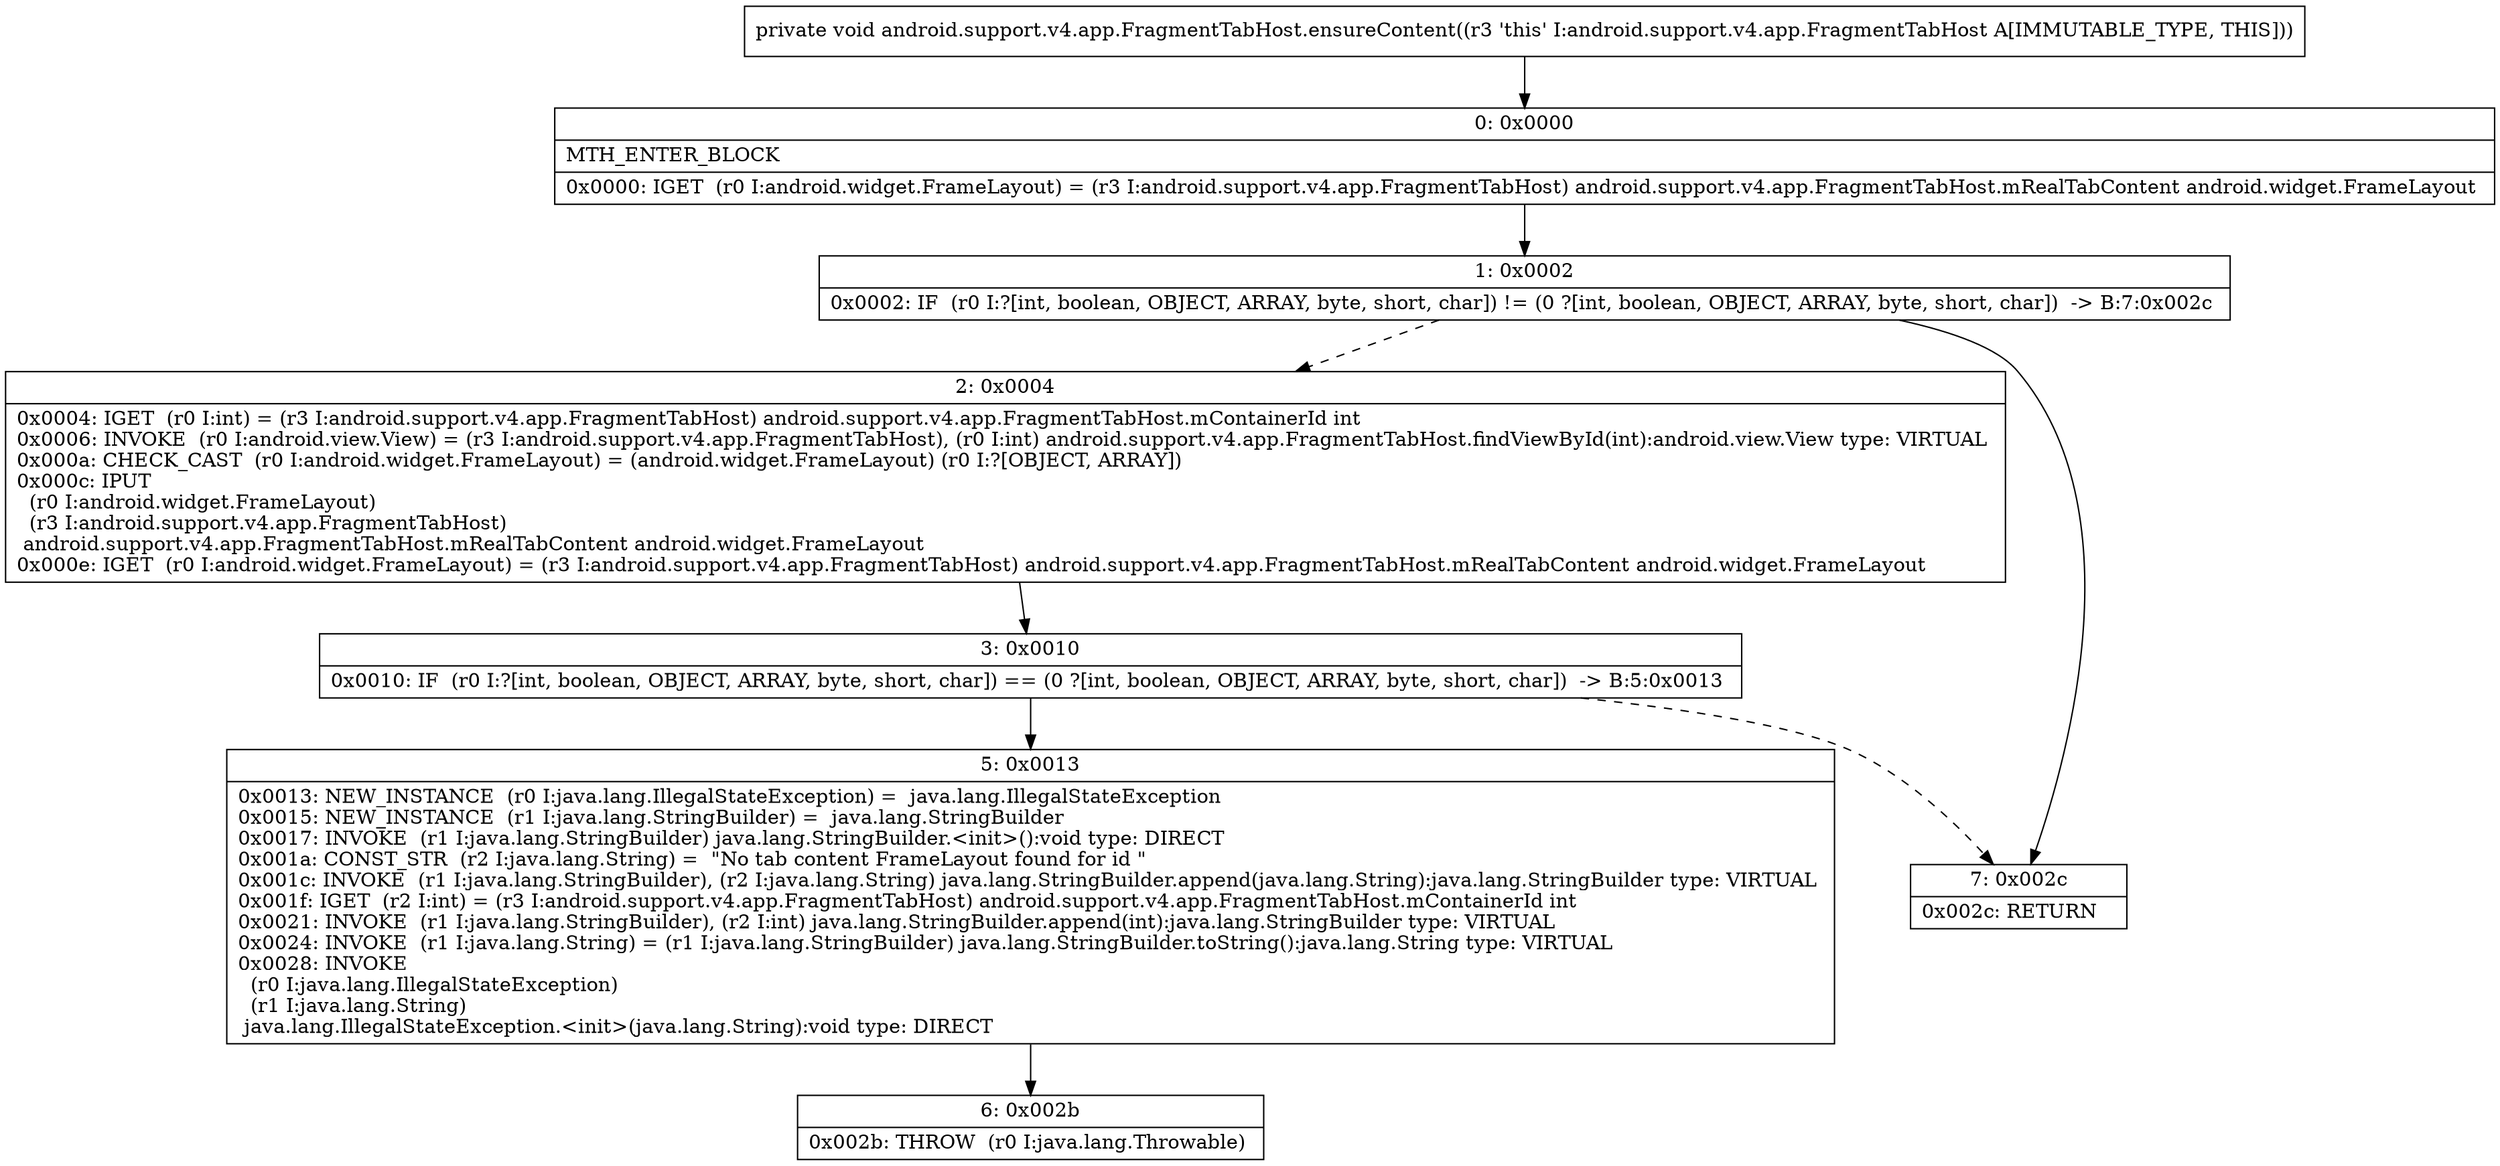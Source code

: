 digraph "CFG forandroid.support.v4.app.FragmentTabHost.ensureContent()V" {
Node_0 [shape=record,label="{0\:\ 0x0000|MTH_ENTER_BLOCK\l|0x0000: IGET  (r0 I:android.widget.FrameLayout) = (r3 I:android.support.v4.app.FragmentTabHost) android.support.v4.app.FragmentTabHost.mRealTabContent android.widget.FrameLayout \l}"];
Node_1 [shape=record,label="{1\:\ 0x0002|0x0002: IF  (r0 I:?[int, boolean, OBJECT, ARRAY, byte, short, char]) != (0 ?[int, boolean, OBJECT, ARRAY, byte, short, char])  \-\> B:7:0x002c \l}"];
Node_2 [shape=record,label="{2\:\ 0x0004|0x0004: IGET  (r0 I:int) = (r3 I:android.support.v4.app.FragmentTabHost) android.support.v4.app.FragmentTabHost.mContainerId int \l0x0006: INVOKE  (r0 I:android.view.View) = (r3 I:android.support.v4.app.FragmentTabHost), (r0 I:int) android.support.v4.app.FragmentTabHost.findViewById(int):android.view.View type: VIRTUAL \l0x000a: CHECK_CAST  (r0 I:android.widget.FrameLayout) = (android.widget.FrameLayout) (r0 I:?[OBJECT, ARRAY]) \l0x000c: IPUT  \l  (r0 I:android.widget.FrameLayout)\l  (r3 I:android.support.v4.app.FragmentTabHost)\l android.support.v4.app.FragmentTabHost.mRealTabContent android.widget.FrameLayout \l0x000e: IGET  (r0 I:android.widget.FrameLayout) = (r3 I:android.support.v4.app.FragmentTabHost) android.support.v4.app.FragmentTabHost.mRealTabContent android.widget.FrameLayout \l}"];
Node_3 [shape=record,label="{3\:\ 0x0010|0x0010: IF  (r0 I:?[int, boolean, OBJECT, ARRAY, byte, short, char]) == (0 ?[int, boolean, OBJECT, ARRAY, byte, short, char])  \-\> B:5:0x0013 \l}"];
Node_5 [shape=record,label="{5\:\ 0x0013|0x0013: NEW_INSTANCE  (r0 I:java.lang.IllegalStateException) =  java.lang.IllegalStateException \l0x0015: NEW_INSTANCE  (r1 I:java.lang.StringBuilder) =  java.lang.StringBuilder \l0x0017: INVOKE  (r1 I:java.lang.StringBuilder) java.lang.StringBuilder.\<init\>():void type: DIRECT \l0x001a: CONST_STR  (r2 I:java.lang.String) =  \"No tab content FrameLayout found for id \" \l0x001c: INVOKE  (r1 I:java.lang.StringBuilder), (r2 I:java.lang.String) java.lang.StringBuilder.append(java.lang.String):java.lang.StringBuilder type: VIRTUAL \l0x001f: IGET  (r2 I:int) = (r3 I:android.support.v4.app.FragmentTabHost) android.support.v4.app.FragmentTabHost.mContainerId int \l0x0021: INVOKE  (r1 I:java.lang.StringBuilder), (r2 I:int) java.lang.StringBuilder.append(int):java.lang.StringBuilder type: VIRTUAL \l0x0024: INVOKE  (r1 I:java.lang.String) = (r1 I:java.lang.StringBuilder) java.lang.StringBuilder.toString():java.lang.String type: VIRTUAL \l0x0028: INVOKE  \l  (r0 I:java.lang.IllegalStateException)\l  (r1 I:java.lang.String)\l java.lang.IllegalStateException.\<init\>(java.lang.String):void type: DIRECT \l}"];
Node_6 [shape=record,label="{6\:\ 0x002b|0x002b: THROW  (r0 I:java.lang.Throwable) \l}"];
Node_7 [shape=record,label="{7\:\ 0x002c|0x002c: RETURN   \l}"];
MethodNode[shape=record,label="{private void android.support.v4.app.FragmentTabHost.ensureContent((r3 'this' I:android.support.v4.app.FragmentTabHost A[IMMUTABLE_TYPE, THIS])) }"];
MethodNode -> Node_0;
Node_0 -> Node_1;
Node_1 -> Node_2[style=dashed];
Node_1 -> Node_7;
Node_2 -> Node_3;
Node_3 -> Node_5;
Node_3 -> Node_7[style=dashed];
Node_5 -> Node_6;
}

